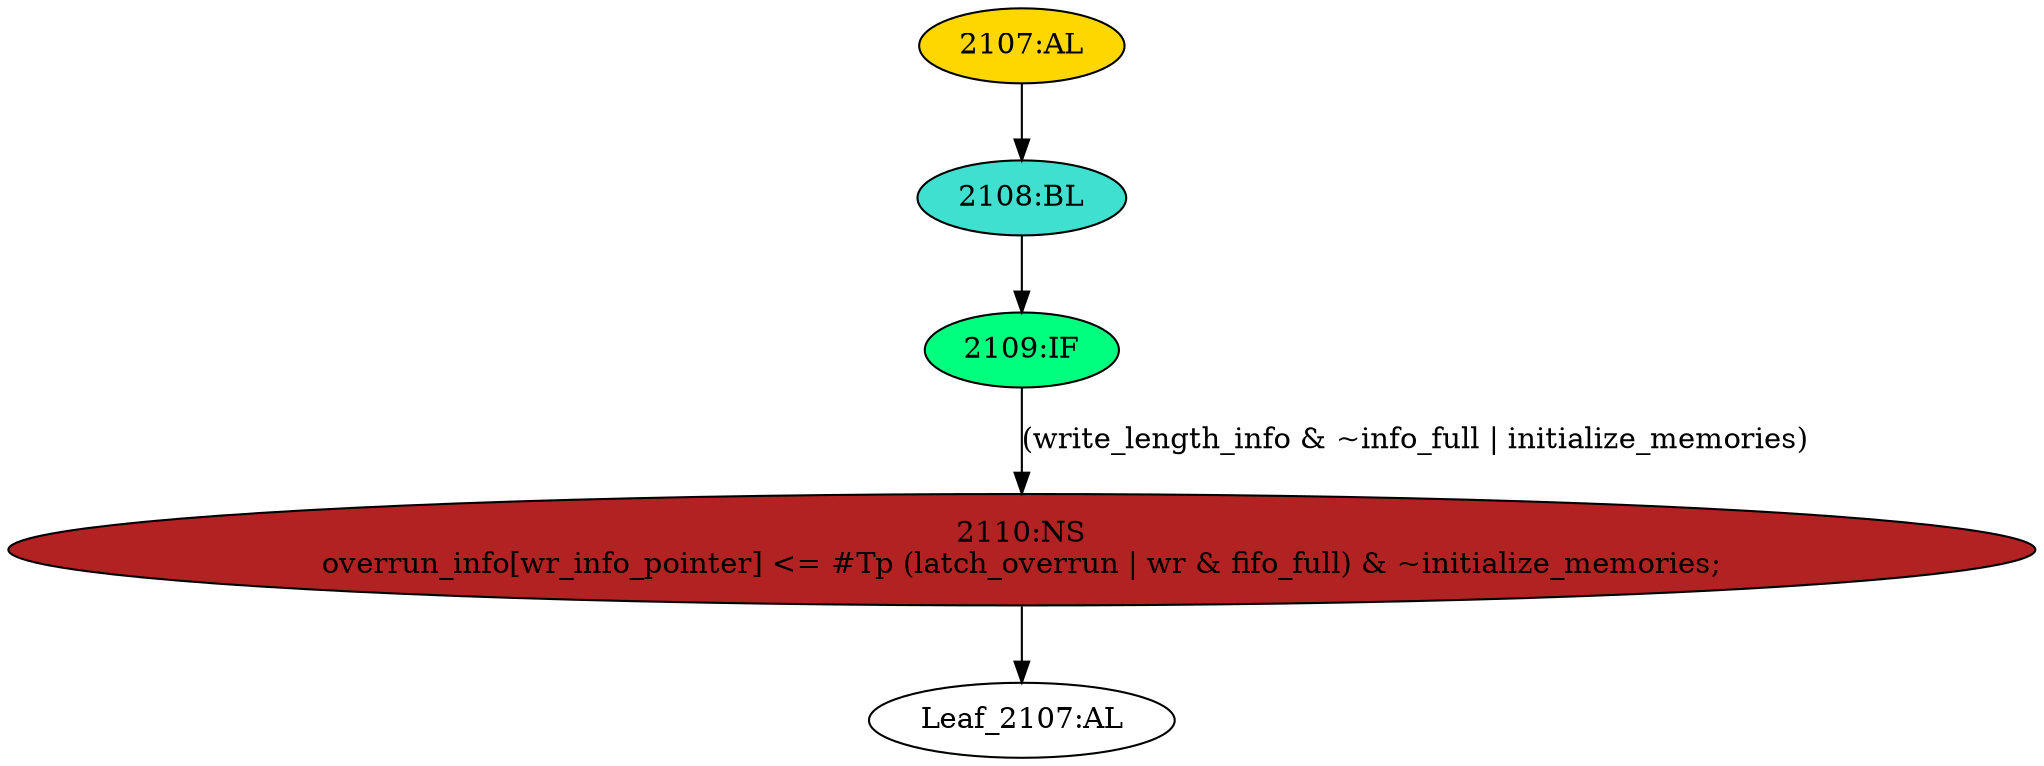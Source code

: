 strict digraph "" {
	node [label="\N"];
	"2110:NS"	 [ast="<pyverilog.vparser.ast.NonblockingSubstitution object at 0x7f44f6bb5390>",
		fillcolor=firebrick,
		label="2110:NS
overrun_info[wr_info_pointer] <= #Tp (latch_overrun | wr & fifo_full) & ~initialize_memories;",
		statements="[<pyverilog.vparser.ast.NonblockingSubstitution object at 0x7f44f6bb5390>]",
		style=filled,
		typ=NonblockingSubstitution];
	"Leaf_2107:AL"	 [def_var="['overrun_info']",
		label="Leaf_2107:AL"];
	"2110:NS" -> "Leaf_2107:AL"	 [cond="[]",
		lineno=None];
	"2109:IF"	 [ast="<pyverilog.vparser.ast.IfStatement object at 0x7f44f6bb5a90>",
		fillcolor=springgreen,
		label="2109:IF",
		statements="[]",
		style=filled,
		typ=IfStatement];
	"2109:IF" -> "2110:NS"	 [cond="['write_length_info', 'info_full', 'initialize_memories']",
		label="(write_length_info & ~info_full | initialize_memories)",
		lineno=2109];
	"2107:AL"	 [ast="<pyverilog.vparser.ast.Always object at 0x7f44f6b6b110>",
		clk_sens=True,
		fillcolor=gold,
		label="2107:AL",
		sens="['clk']",
		statements="[]",
		style=filled,
		typ=Always,
		use_var="['latch_overrun', 'fifo_full', 'initialize_memories', 'wr', 'info_full', 'write_length_info']"];
	"2108:BL"	 [ast="<pyverilog.vparser.ast.Block object at 0x7f44f6b6b0d0>",
		fillcolor=turquoise,
		label="2108:BL",
		statements="[]",
		style=filled,
		typ=Block];
	"2107:AL" -> "2108:BL"	 [cond="[]",
		lineno=None];
	"2108:BL" -> "2109:IF"	 [cond="[]",
		lineno=None];
}
